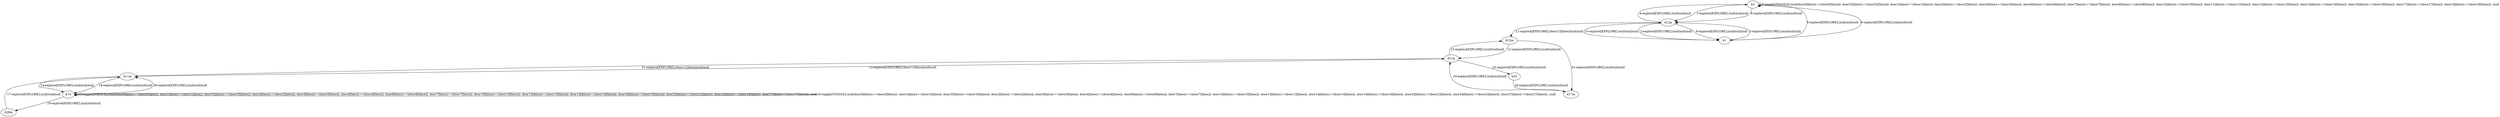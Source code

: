 # Total number of goals covered by this test: 1
# d28m --> d11m

digraph g {
"b2" -> "d12p" [label = "1-explore[EXPLORE];/null/null/null"];
"d12p" -> "b1" [label = "2-explore[EXPLORE];/null/null/null"];
"b1" -> "d12p" [label = "3-explore[EXPLORE];/null/null/null"];
"d12p" -> "b2" [label = "4-explore[EXPLORE];/null/null/null"];
"b2" -> "b1" [label = "5-explore[EXPLORE];/null/null/null"];
"b1" -> "b2" [label = "6-explore[EXPLORE];/null/null/null"];
"b2" -> "b2" [label = "7-toggle[TOGGLE];/null/door0[false]:=!(door0[false]); door32[false]:=!(door32[false]); door1[false]:=!(door1[false]); door2[false]:=!(door2[false]); door4[false]:=!(door4[false]); door6[false]:=!(door6[false]); door7[false]:=!(door7[false]); door8[false]:=!(door8[false]); door10[false]:=!(door10[false]); door11[false]:=!(door11[false]); door12[false]:=!(door12[false]); door14[false]:=!(door14[false]); door16[false]:=!(door16[false]); door17[false]:=!(door17[false]); door18[false]:=!(door18[false]); /null"];
"b2" -> "d12p" [label = "8-explore[EXPLORE];/null/null/null"];
"d12p" -> "b1" [label = "9-explore[EXPLORE];/null/null/null"];
"b1" -> "d12p" [label = "10-explore[EXPLORE];/null/null/null"];
"d12p" -> "d12m" [label = "11-explore[EXPLORE];/door12[false]/null/null"];
"d12m" -> "d11p" [label = "12-explore[EXPLORE];/null/null/null"];
"d11p" -> "d11m" [label = "13-explore[EXPLORE];/door11[false]/null/null"];
"d11m" -> "b74" [label = "14-explore[EXPLORE];/null/null/null"];
"b74" -> "b74" [label = "15-toggle[TOGGLE];/null/door0[false]:=!(door0[false]); door1[false]:=!(door1[false]); door33[false]:=!(door33[false]); door2[false]:=!(door2[false]); door3[false]:=!(door3[false]); door4[false]:=!(door4[false]); door6[false]:=!(door6[false]); door7[false]:=!(door7[false]); door10[false]:=!(door10[false]); door13[false]:=!(door13[false]); door14[false]:=!(door14[false]); door16[false]:=!(door16[false]); door23[false]:=!(door23[false]); door24[false]:=!(door24[false]); door27[false]:=!(door27[false]); /null"];
"b74" -> "d28m" [label = "16-explore[EXPLORE];/null/null/null"];
"d28m" -> "d11m" [label = "17-explore[EXPLORE];/null/null/null"];
"d11m" -> "b74" [label = "18-explore[EXPLORE];/null/null/null"];
"b74" -> "b74" [label = "19-toggle[TOGGLE];/null/door0[false]:=!(door0[false]); door1[false]:=!(door1[false]); door33[false]:=!(door33[false]); door2[false]:=!(door2[false]); door3[false]:=!(door3[false]); door4[false]:=!(door4[false]); door6[false]:=!(door6[false]); door7[false]:=!(door7[false]); door10[false]:=!(door10[false]); door13[false]:=!(door13[false]); door14[false]:=!(door14[false]); door16[false]:=!(door16[false]); door23[false]:=!(door23[false]); door24[false]:=!(door24[false]); door27[false]:=!(door27[false]); /null"];
"b74" -> "d11m" [label = "20-explore[EXPLORE];/null/null/null"];
"d11m" -> "d11p" [label = "21-explore[EXPLORE];/door11[false]/null/null"];
"d11p" -> "d12m" [label = "22-explore[EXPLORE];/null/null/null"];
"d12m" -> "d17m" [label = "23-explore[EXPLORE];/null/null/null"];
"d17m" -> "d11p" [label = "24-explore[EXPLORE];/null/null/null"];
"d11p" -> "b25" [label = "25-explore[EXPLORE];/null/null/null"];
"b25" -> "d17m" [label = "26-explore[EXPLORE];/null/null/null"];
}